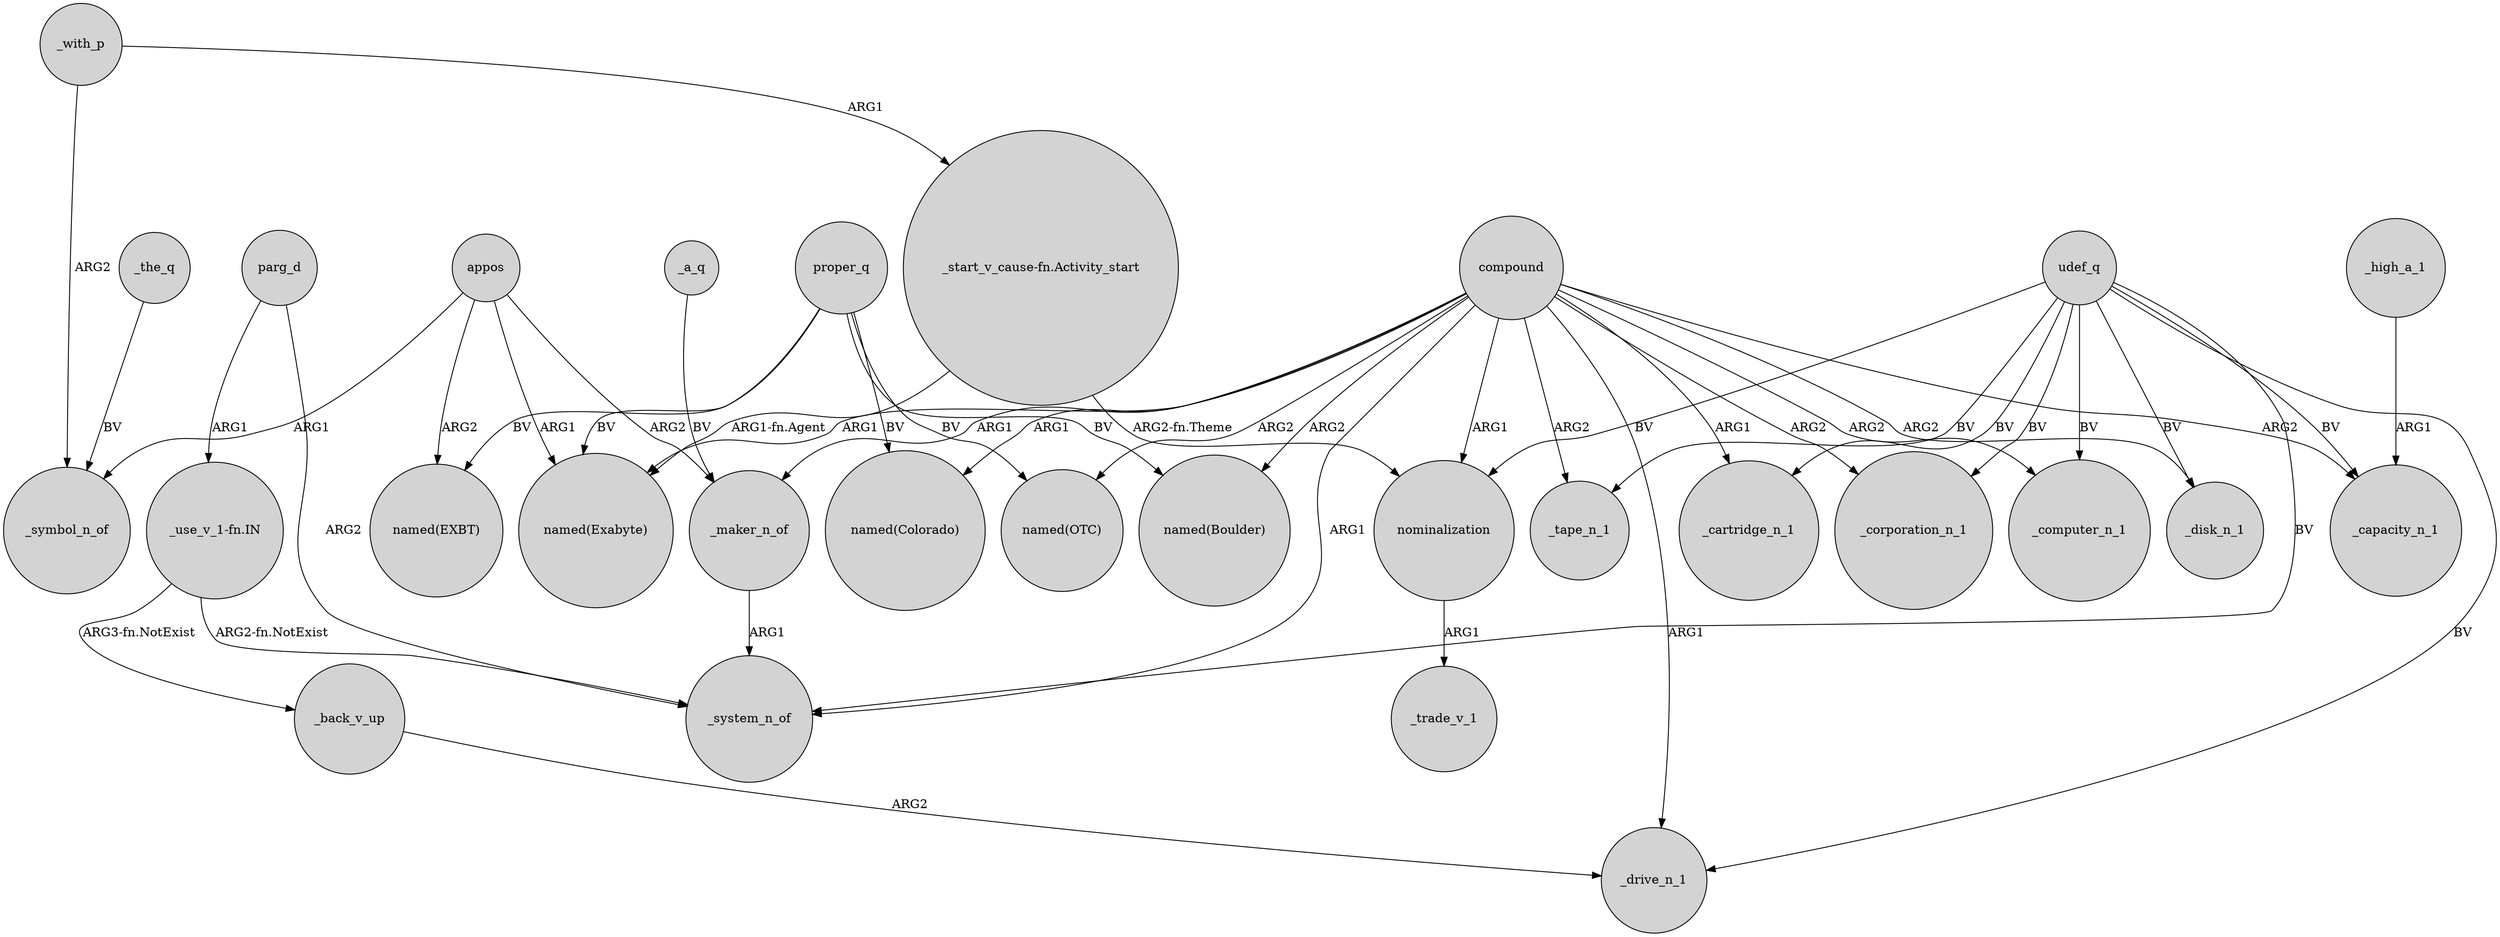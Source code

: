 digraph {
	node [shape=circle style=filled]
	udef_q -> _cartridge_n_1 [label=BV]
	compound -> "named(OTC)" [label=ARG2]
	appos -> "named(EXBT)" [label=ARG2]
	compound -> "named(Exabyte)" [label=ARG1]
	proper_q -> "named(Exabyte)" [label=BV]
	proper_q -> "named(Boulder)" [label=BV]
	compound -> _system_n_of [label=ARG1]
	compound -> _tape_n_1 [label=ARG2]
	udef_q -> _capacity_n_1 [label=BV]
	compound -> _cartridge_n_1 [label=ARG1]
	proper_q -> "named(OTC)" [label=BV]
	compound -> _corporation_n_1 [label=ARG2]
	appos -> _symbol_n_of [label=ARG1]
	_with_p -> "_start_v_cause-fn.Activity_start" [label=ARG1]
	compound -> _maker_n_of [label=ARG1]
	udef_q -> _system_n_of [label=BV]
	nominalization -> _trade_v_1 [label=ARG1]
	"_start_v_cause-fn.Activity_start" -> "named(Exabyte)" [label="ARG1-fn.Agent"]
	compound -> "named(Boulder)" [label=ARG2]
	compound -> _drive_n_1 [label=ARG1]
	udef_q -> _computer_n_1 [label=BV]
	appos -> _maker_n_of [label=ARG2]
	compound -> _computer_n_1 [label=ARG2]
	_the_q -> _symbol_n_of [label=BV]
	parg_d -> _system_n_of [label=ARG2]
	proper_q -> "named(EXBT)" [label=BV]
	_back_v_up -> _drive_n_1 [label=ARG2]
	udef_q -> _drive_n_1 [label=BV]
	"_start_v_cause-fn.Activity_start" -> nominalization [label="ARG2-fn.Theme"]
	_maker_n_of -> _system_n_of [label=ARG1]
	udef_q -> _corporation_n_1 [label=BV]
	"_use_v_1-fn.IN" -> _back_v_up [label="ARG3-fn.NotExist"]
	parg_d -> "_use_v_1-fn.IN" [label=ARG1]
	_with_p -> _symbol_n_of [label=ARG2]
	proper_q -> "named(Colorado)" [label=BV]
	_a_q -> _maker_n_of [label=BV]
	"_use_v_1-fn.IN" -> _system_n_of [label="ARG2-fn.NotExist"]
	compound -> _disk_n_1 [label=ARG2]
	appos -> "named(Exabyte)" [label=ARG1]
	compound -> _capacity_n_1 [label=ARG2]
	udef_q -> nominalization [label=BV]
	udef_q -> _disk_n_1 [label=BV]
	compound -> "named(Colorado)" [label=ARG1]
	_high_a_1 -> _capacity_n_1 [label=ARG1]
	compound -> nominalization [label=ARG1]
	udef_q -> _tape_n_1 [label=BV]
}
